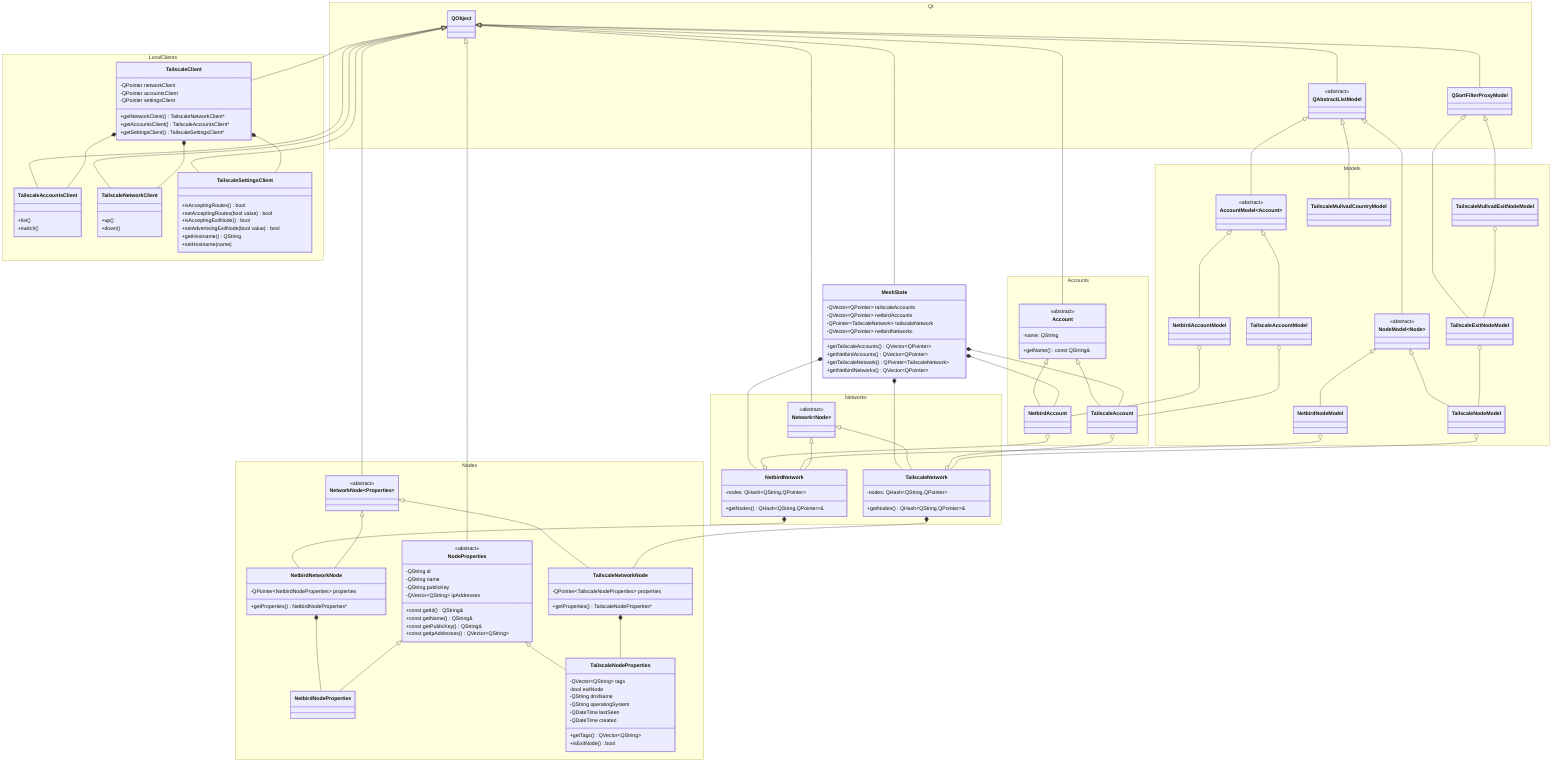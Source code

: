 classDiagram
    Account <|-- NetbirdAccount
    Account <|-- TailscaleAccount
    AccountModel~Account~ <|-- NetbirdAccountModel
    AccountModel~Account~ <|-- TailscaleAccountModel
    MeshState *-- NetbirdAccount
    MeshState *-- NetbirdNetwork
    MeshState *-- TailscaleAccount
    MeshState *-- TailscaleNetwork
    NetbirdAccount o--o NetbirdNetwork
    NetbirdAccountModel o-- NetbirdAccount
    NetbirdNetwork *-- NetbirdNetworkNode
    NetbirdNetworkNode *-- NetbirdNodeProperties
    NetbirdNodeModel o-- NetbirdNetwork
    NetworkNode~Properties~ <|-- NetbirdNetworkNode
    NetworkNode~Properties~ <|-- TailscaleNetworkNode
    Network~Node~ <|-- NetbirdNetwork
    Network~Node~ <|-- TailscaleNetwork
    NodeModel~Node~ <|-- NetbirdNodeModel
    NodeModel~Node~ <|-- TailscaleNodeModel
    NodeProperties <|-- NetbirdNodeProperties
    NodeProperties <|-- TailscaleNodeProperties
    QAbstractListModel <|-- AccountModel~Account~
    QAbstractListModel <|-- NodeModel~Node~
    QAbstractListModel <|-- TailscaleMullvadCountryModel
    QObject <|-- Account
    QObject <|-- MeshState
    QObject <|-- NetworkNode~Properties~
    QObject <|-- Network~Node~
    QObject <|-- NodeProperties
    QObject <|-- QAbstractListModel
    QObject <|-- QSortFilterProxyModel
    QObject <|-- TailscaleAccountsClient
    QObject <|-- TailscaleClient
    QObject <|-- TailscaleNetworkClient
    QObject <|-- TailscaleSettingsClient
    QSortFilterProxyModel <|-- TailscaleExitNodeModel
    QSortFilterProxyModel <|-- TailscaleMullvadExitNodeModel
    TailscaleAccount o--o TailscaleNetwork
    TailscaleAccountModel o-- TailscaleAccount
    TailscaleClient *-- TailscaleAccountsClient
    TailscaleClient *-- TailscaleNetworkClient
    TailscaleClient *-- TailscaleSettingsClient
    TailscaleExitNodeModel o-- TailscaleNodeModel
    TailscaleMullvadExitNodeModel o-- TailscaleExitNodeModel
    TailscaleNetwork *-- TailscaleNetworkNode
    TailscaleNetworkNode *-- TailscaleNodeProperties
    TailscaleNodeModel o-- TailscaleNetwork
    

    namespace Qt {
        class QObject {
        }
        class QAbstractListModel {
            <<abstract>>
        }
        class QSortFilterProxyModel {
        }
    }
    
    class MeshState {
        -QVector~QPointer<TailscaleAccount>~ tailscaleAccounts
        -QVector~QPointer<NetbirdAccount>~ netbirdAccounts
        -QPointer~TailscaleNetwork~ tailscaleNetwork
        -QVector~QPointer<NetbirdNetwork>~ netbirdNetworks
        +getTailscaleAccounts() QVector~QPointer<TailscaleAccount>~
        +getNetbirdAccounts() QVector~QPointer<NetbirdAccount>~
        +getTailscaleNetwork() QPointer~TailscaleNetwork~
        +getNetbirdNetworks() QVector~QPointer<NetbirdNetwork>~
    }
    
    namespace Nodes {
        class NodeProperties {
           <<abstract>>
          -QString id
          -QString name
          -QString publicKey
          -QVector~QString~ ipAddresses
          +const getId() QString&
          +const getName() QString&
          +const getPublicKey() QString&
          +const getIpAddresses() QVector~QString~
        }
        class TailscaleNodeProperties {
          -QVector~QString~ tags
          -bool exitNode
          -QString dnsName
          -QString operatingSystem
          -QDateTime lastSeen
          -QDateTime created
          +getTags() QVector~QString~
          +isExitNode() bool
        }
        class NetbirdNodeProperties~Properties~ {
        }
        class NetworkNode {
            <<abstract>>
        }
        class TailscaleNetworkNode {
            -QPointer~TailscaleNodeProperties~ properties
            +getProperties() TailscaleNodeProperties&ast;
        }
        class NetbirdNetworkNode {
            -QPointer~NetbirdNodeProperties~ properties
            +getProperties() NetbirdNodeProperties&ast;
        }
    }

    namespace Networks {
        class Network~Node~  {
            <<abstract>>
        }
        class TailscaleNetwork {
            -nodes: QHash~QString,QPointer<TailscaleNetworkNode>~
            +getNodes() QHash~QString,QPointer<TailscaleNetworkNode>~&
        }
        class NetbirdNetwork {
            -nodes: QHash~QString,QPointer<NetbirdNetworkNode>~
            +getNodes() QHash~QString,QPointer<NetbirdNetworkNode>~&
        }
    }

    namespace Accounts {
        class Account {
            <<abstract>>
            -name: QString
            +getName() const QString&
        }
        class TailscaleAccount {
        }
        class NetbirdAccount {
        }
    }
        
    namespace LocalClients {
        class TailscaleClient {
            -QPointer<TailscaleNetworkClient> networkClient
            -QPointer<TailscaleAccountsClient> accountsClient
            -QPointer<TailscaleSettingsClient> settingsClient
            +getNetworkClient() TailscaleNetworkClient&ast;
            +getAccountsClient() TailscaleAccountsClient&ast;
            +getSettingsClient() TailscaleSettingsClient&ast;
        }
        class TailscaleNetworkClient {
            +up()
            +down()
        }
        class TailscaleAccountsClient {
            +list()
            +switch()
        }
        class TailscaleSettingsClient {
            +isAcceptingRoutes() bool
            +setAcceptingRoutes(bool value) bool
            +isAcceptingExitNode() bool
            +setAdvertisingExitNode(bool value) bool
            +getHostname() QString
            +setHostname(name)
        }
    }

    namespace Models {
        class NodeModel~Node~ {
            <<abstract>>
        }
        class TailscaleNodeModel {
        }
        class NetbirdNodeModel {
        }
        class TailscaleExitNodeModel {
        }
        class TailscaleMullvadExitNodeModel {
        }
        class AccountModel~Account~ {
            <<abstract>>
        }
        class TailscaleAccountModel {
        }
        class NetbirdAccountModel {
        }
        class TailscaleMullvadCountryModel {
        }
    }